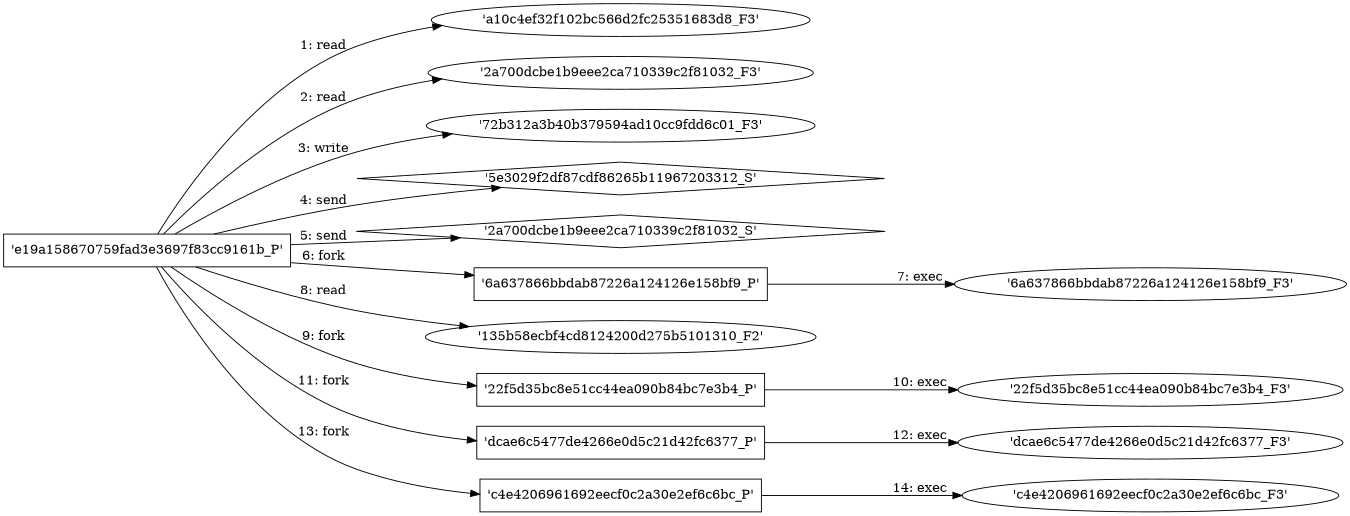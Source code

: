 digraph "D:\Learning\Paper\apt\基于CTI的攻击预警\Dataset\攻击图\ASGfromALLCTI\Loda RAT Grows Up.dot" {
rankdir="LR"
size="9"
fixedsize="false"
splines="true"
nodesep=0.3
ranksep=0
fontsize=10
overlap="scalexy"
engine= "neato"
	"'a10c4ef32f102bc566d2fc25351683d8_F3'" [node_type=file shape=ellipse]
	"'e19a158670759fad3e3697f83cc9161b_P'" [node_type=Process shape=box]
	"'e19a158670759fad3e3697f83cc9161b_P'" -> "'a10c4ef32f102bc566d2fc25351683d8_F3'" [label="1: read"]
	"'2a700dcbe1b9eee2ca710339c2f81032_F3'" [node_type=file shape=ellipse]
	"'e19a158670759fad3e3697f83cc9161b_P'" [node_type=Process shape=box]
	"'e19a158670759fad3e3697f83cc9161b_P'" -> "'2a700dcbe1b9eee2ca710339c2f81032_F3'" [label="2: read"]
	"'72b312a3b40b379594ad10cc9fdd6c01_F3'" [node_type=file shape=ellipse]
	"'e19a158670759fad3e3697f83cc9161b_P'" [node_type=Process shape=box]
	"'e19a158670759fad3e3697f83cc9161b_P'" -> "'72b312a3b40b379594ad10cc9fdd6c01_F3'" [label="3: write"]
	"'5e3029f2df87cdf86265b11967203312_S'" [node_type=Socket shape=diamond]
	"'e19a158670759fad3e3697f83cc9161b_P'" [node_type=Process shape=box]
	"'e19a158670759fad3e3697f83cc9161b_P'" -> "'5e3029f2df87cdf86265b11967203312_S'" [label="4: send"]
	"'2a700dcbe1b9eee2ca710339c2f81032_S'" [node_type=Socket shape=diamond]
	"'e19a158670759fad3e3697f83cc9161b_P'" [node_type=Process shape=box]
	"'e19a158670759fad3e3697f83cc9161b_P'" -> "'2a700dcbe1b9eee2ca710339c2f81032_S'" [label="5: send"]
	"'e19a158670759fad3e3697f83cc9161b_P'" [node_type=Process shape=box]
	"'6a637866bbdab87226a124126e158bf9_P'" [node_type=Process shape=box]
	"'e19a158670759fad3e3697f83cc9161b_P'" -> "'6a637866bbdab87226a124126e158bf9_P'" [label="6: fork"]
	"'6a637866bbdab87226a124126e158bf9_P'" [node_type=Process shape=box]
	"'6a637866bbdab87226a124126e158bf9_F3'" [node_type=File shape=ellipse]
	"'6a637866bbdab87226a124126e158bf9_P'" -> "'6a637866bbdab87226a124126e158bf9_F3'" [label="7: exec"]
	"'135b58ecbf4cd8124200d275b5101310_F2'" [node_type=file shape=ellipse]
	"'e19a158670759fad3e3697f83cc9161b_P'" [node_type=Process shape=box]
	"'e19a158670759fad3e3697f83cc9161b_P'" -> "'135b58ecbf4cd8124200d275b5101310_F2'" [label="8: read"]
	"'e19a158670759fad3e3697f83cc9161b_P'" [node_type=Process shape=box]
	"'22f5d35bc8e51cc44ea090b84bc7e3b4_P'" [node_type=Process shape=box]
	"'e19a158670759fad3e3697f83cc9161b_P'" -> "'22f5d35bc8e51cc44ea090b84bc7e3b4_P'" [label="9: fork"]
	"'22f5d35bc8e51cc44ea090b84bc7e3b4_P'" [node_type=Process shape=box]
	"'22f5d35bc8e51cc44ea090b84bc7e3b4_F3'" [node_type=File shape=ellipse]
	"'22f5d35bc8e51cc44ea090b84bc7e3b4_P'" -> "'22f5d35bc8e51cc44ea090b84bc7e3b4_F3'" [label="10: exec"]
	"'e19a158670759fad3e3697f83cc9161b_P'" [node_type=Process shape=box]
	"'dcae6c5477de4266e0d5c21d42fc6377_P'" [node_type=Process shape=box]
	"'e19a158670759fad3e3697f83cc9161b_P'" -> "'dcae6c5477de4266e0d5c21d42fc6377_P'" [label="11: fork"]
	"'dcae6c5477de4266e0d5c21d42fc6377_P'" [node_type=Process shape=box]
	"'dcae6c5477de4266e0d5c21d42fc6377_F3'" [node_type=File shape=ellipse]
	"'dcae6c5477de4266e0d5c21d42fc6377_P'" -> "'dcae6c5477de4266e0d5c21d42fc6377_F3'" [label="12: exec"]
	"'e19a158670759fad3e3697f83cc9161b_P'" [node_type=Process shape=box]
	"'c4e4206961692eecf0c2a30e2ef6c6bc_P'" [node_type=Process shape=box]
	"'e19a158670759fad3e3697f83cc9161b_P'" -> "'c4e4206961692eecf0c2a30e2ef6c6bc_P'" [label="13: fork"]
	"'c4e4206961692eecf0c2a30e2ef6c6bc_P'" [node_type=Process shape=box]
	"'c4e4206961692eecf0c2a30e2ef6c6bc_F3'" [node_type=File shape=ellipse]
	"'c4e4206961692eecf0c2a30e2ef6c6bc_P'" -> "'c4e4206961692eecf0c2a30e2ef6c6bc_F3'" [label="14: exec"]
}
